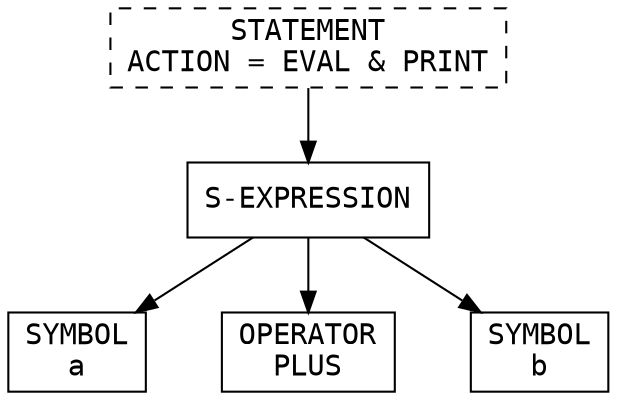 digraph G{nodesep=0.5;ordering=out;
node_1[shape=box, style=dashed, fontsize=14, fontname="Consolas", label="STATEMENT\nACTION = EVAL & PRINT"];
node_1->node_2;
node_2[shape=box, fontsize=14, fontname="Consolas", label="S-EXPRESSION"];
node_2->node_5[peripheries=2];
node_5[shape=box, fontsize=14, fontname="Consolas", label="SYMBOL\na"];
node_2->node_6;
node_6[shape=box, fontsize=14, fontname="Consolas", label="OPERATOR\nPLUS"];
node_2->node_7;
node_7[shape=box, fontsize=14, fontname="Consolas", label="SYMBOL\nb"];
}
